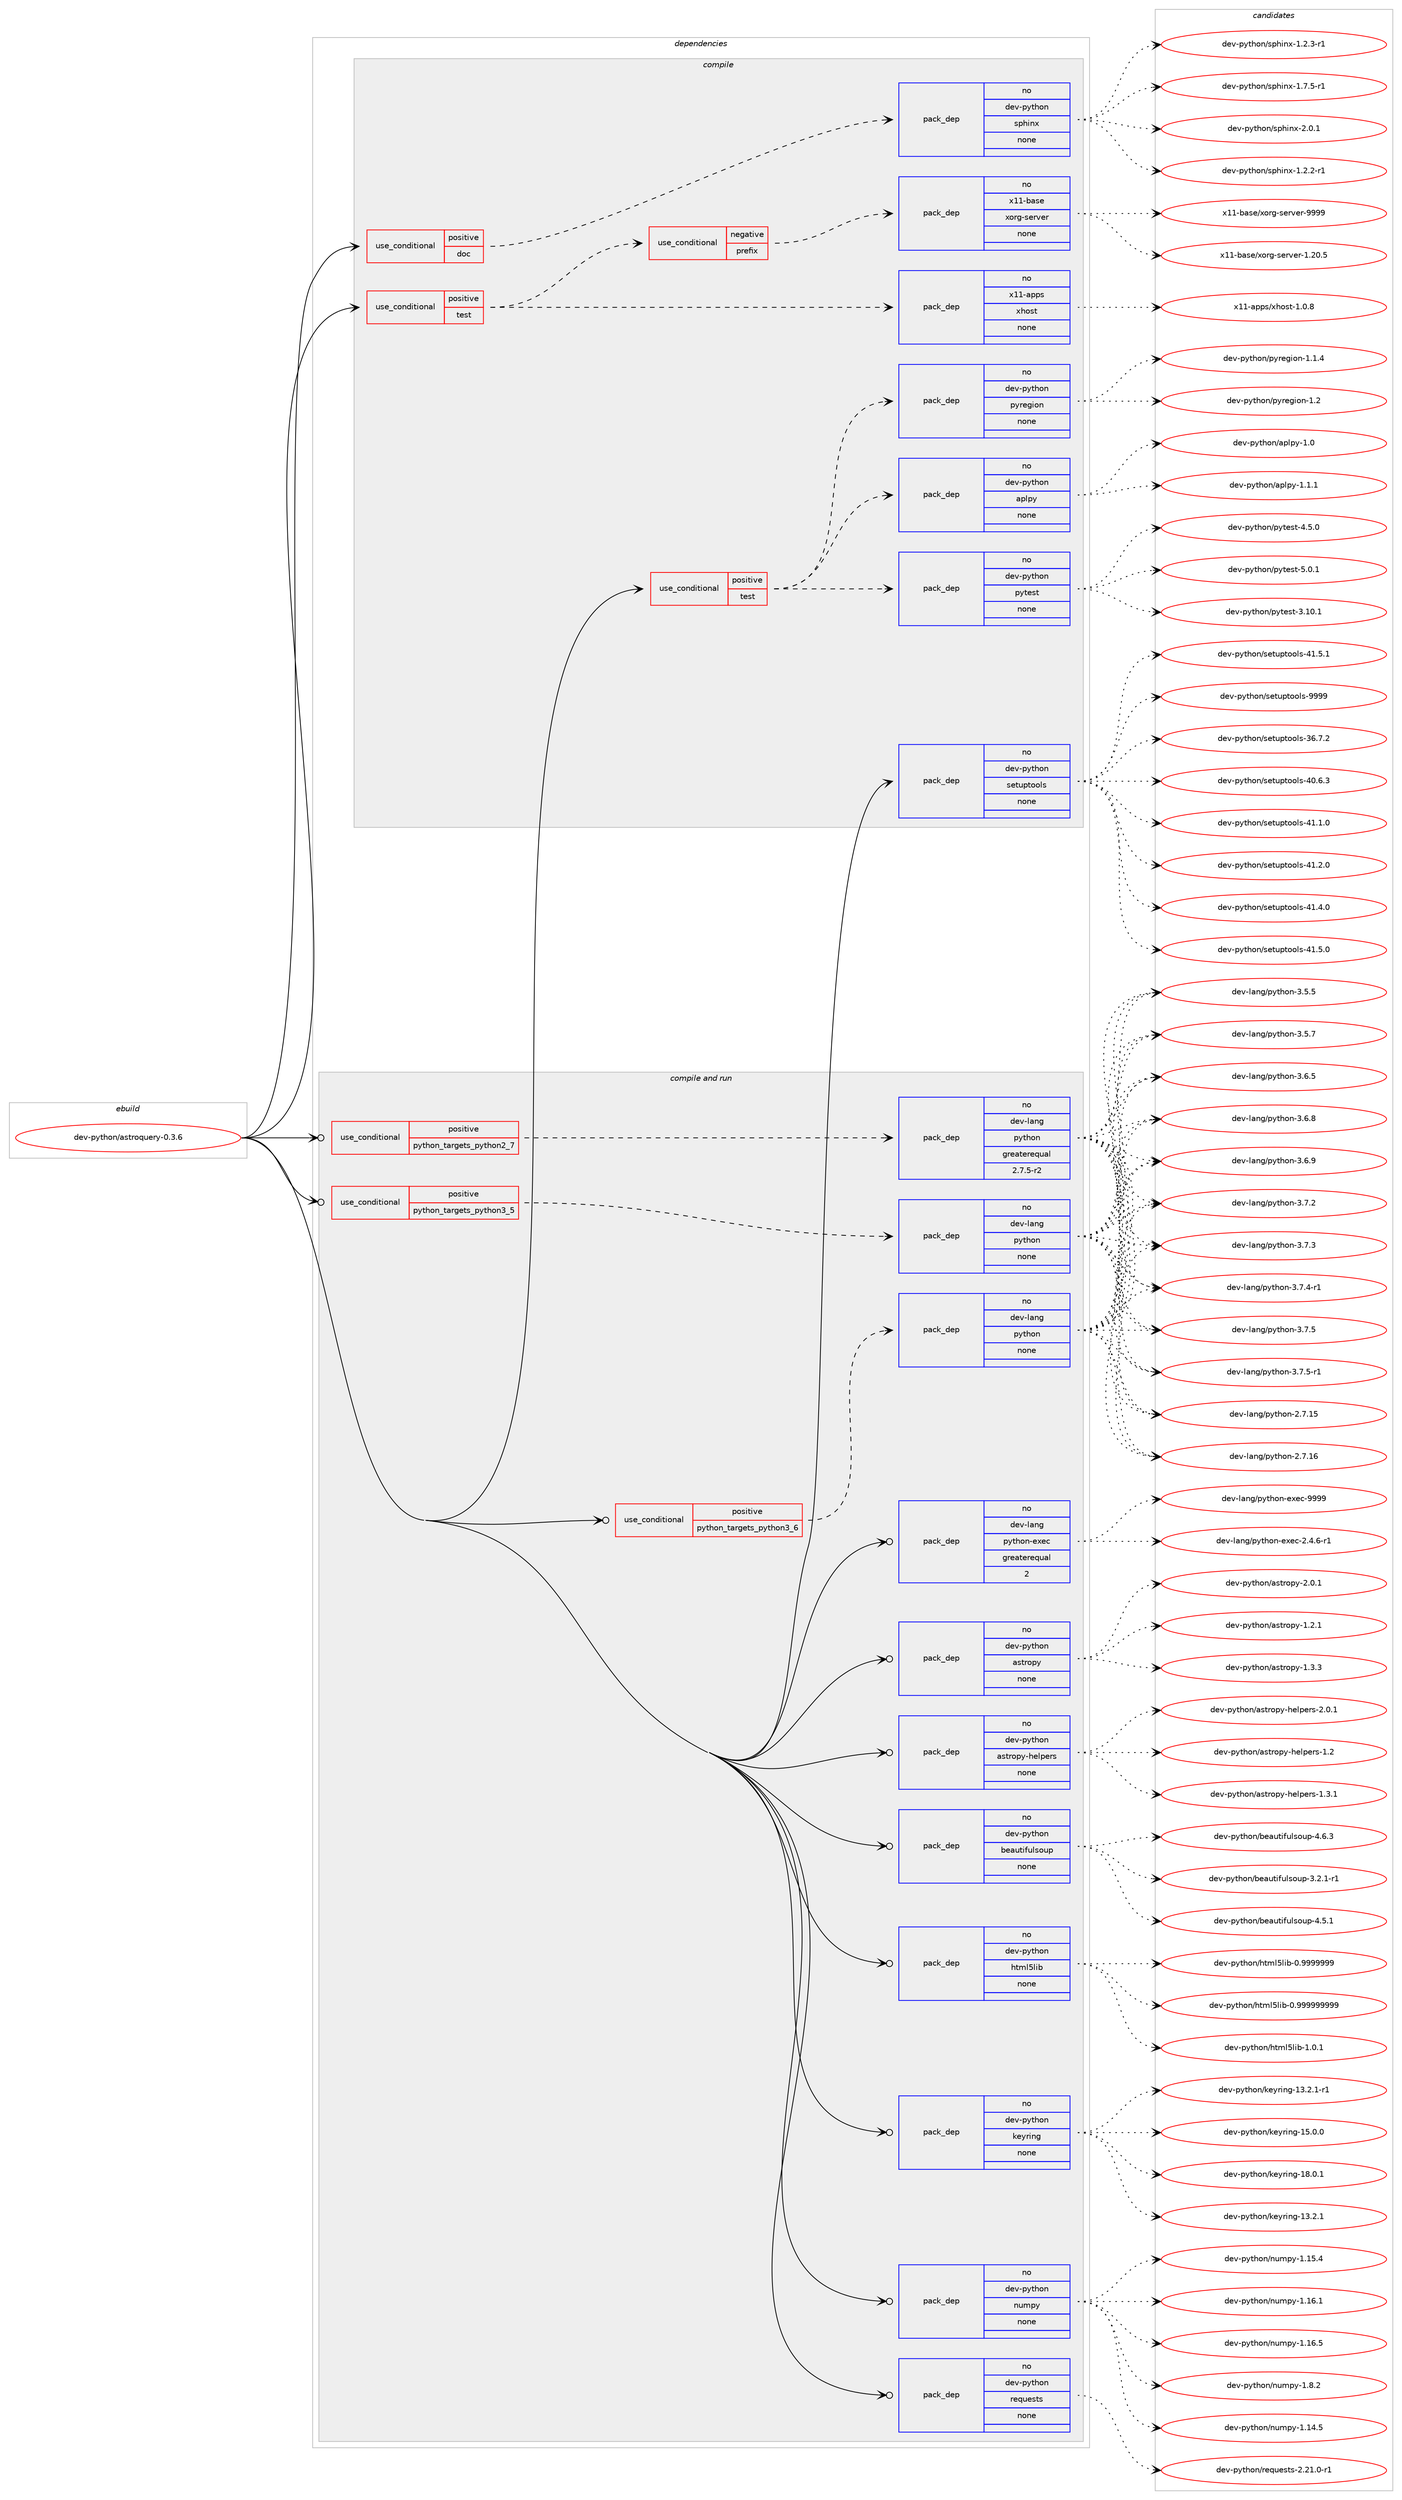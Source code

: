 digraph prolog {

# *************
# Graph options
# *************

newrank=true;
concentrate=true;
compound=true;
graph [rankdir=LR,fontname=Helvetica,fontsize=10,ranksep=1.5];#, ranksep=2.5, nodesep=0.2];
edge  [arrowhead=vee];
node  [fontname=Helvetica,fontsize=10];

# **********
# The ebuild
# **********

subgraph cluster_leftcol {
color=gray;
rank=same;
label=<<i>ebuild</i>>;
id [label="dev-python/astroquery-0.3.6", color=red, width=4, href="../dev-python/astroquery-0.3.6.svg"];
}

# ****************
# The dependencies
# ****************

subgraph cluster_midcol {
color=gray;
label=<<i>dependencies</i>>;
subgraph cluster_compile {
fillcolor="#eeeeee";
style=filled;
label=<<i>compile</i>>;
subgraph cond136383 {
dependency595045 [label=<<TABLE BORDER="0" CELLBORDER="1" CELLSPACING="0" CELLPADDING="4"><TR><TD ROWSPAN="3" CELLPADDING="10">use_conditional</TD></TR><TR><TD>positive</TD></TR><TR><TD>doc</TD></TR></TABLE>>, shape=none, color=red];
subgraph pack446890 {
dependency595046 [label=<<TABLE BORDER="0" CELLBORDER="1" CELLSPACING="0" CELLPADDING="4" WIDTH="220"><TR><TD ROWSPAN="6" CELLPADDING="30">pack_dep</TD></TR><TR><TD WIDTH="110">no</TD></TR><TR><TD>dev-python</TD></TR><TR><TD>sphinx</TD></TR><TR><TD>none</TD></TR><TR><TD></TD></TR></TABLE>>, shape=none, color=blue];
}
dependency595045:e -> dependency595046:w [weight=20,style="dashed",arrowhead="vee"];
}
id:e -> dependency595045:w [weight=20,style="solid",arrowhead="vee"];
subgraph cond136384 {
dependency595047 [label=<<TABLE BORDER="0" CELLBORDER="1" CELLSPACING="0" CELLPADDING="4"><TR><TD ROWSPAN="3" CELLPADDING="10">use_conditional</TD></TR><TR><TD>positive</TD></TR><TR><TD>test</TD></TR></TABLE>>, shape=none, color=red];
subgraph cond136385 {
dependency595048 [label=<<TABLE BORDER="0" CELLBORDER="1" CELLSPACING="0" CELLPADDING="4"><TR><TD ROWSPAN="3" CELLPADDING="10">use_conditional</TD></TR><TR><TD>negative</TD></TR><TR><TD>prefix</TD></TR></TABLE>>, shape=none, color=red];
subgraph pack446891 {
dependency595049 [label=<<TABLE BORDER="0" CELLBORDER="1" CELLSPACING="0" CELLPADDING="4" WIDTH="220"><TR><TD ROWSPAN="6" CELLPADDING="30">pack_dep</TD></TR><TR><TD WIDTH="110">no</TD></TR><TR><TD>x11-base</TD></TR><TR><TD>xorg-server</TD></TR><TR><TD>none</TD></TR><TR><TD></TD></TR></TABLE>>, shape=none, color=blue];
}
dependency595048:e -> dependency595049:w [weight=20,style="dashed",arrowhead="vee"];
}
dependency595047:e -> dependency595048:w [weight=20,style="dashed",arrowhead="vee"];
subgraph pack446892 {
dependency595050 [label=<<TABLE BORDER="0" CELLBORDER="1" CELLSPACING="0" CELLPADDING="4" WIDTH="220"><TR><TD ROWSPAN="6" CELLPADDING="30">pack_dep</TD></TR><TR><TD WIDTH="110">no</TD></TR><TR><TD>x11-apps</TD></TR><TR><TD>xhost</TD></TR><TR><TD>none</TD></TR><TR><TD></TD></TR></TABLE>>, shape=none, color=blue];
}
dependency595047:e -> dependency595050:w [weight=20,style="dashed",arrowhead="vee"];
}
id:e -> dependency595047:w [weight=20,style="solid",arrowhead="vee"];
subgraph cond136386 {
dependency595051 [label=<<TABLE BORDER="0" CELLBORDER="1" CELLSPACING="0" CELLPADDING="4"><TR><TD ROWSPAN="3" CELLPADDING="10">use_conditional</TD></TR><TR><TD>positive</TD></TR><TR><TD>test</TD></TR></TABLE>>, shape=none, color=red];
subgraph pack446893 {
dependency595052 [label=<<TABLE BORDER="0" CELLBORDER="1" CELLSPACING="0" CELLPADDING="4" WIDTH="220"><TR><TD ROWSPAN="6" CELLPADDING="30">pack_dep</TD></TR><TR><TD WIDTH="110">no</TD></TR><TR><TD>dev-python</TD></TR><TR><TD>aplpy</TD></TR><TR><TD>none</TD></TR><TR><TD></TD></TR></TABLE>>, shape=none, color=blue];
}
dependency595051:e -> dependency595052:w [weight=20,style="dashed",arrowhead="vee"];
subgraph pack446894 {
dependency595053 [label=<<TABLE BORDER="0" CELLBORDER="1" CELLSPACING="0" CELLPADDING="4" WIDTH="220"><TR><TD ROWSPAN="6" CELLPADDING="30">pack_dep</TD></TR><TR><TD WIDTH="110">no</TD></TR><TR><TD>dev-python</TD></TR><TR><TD>pyregion</TD></TR><TR><TD>none</TD></TR><TR><TD></TD></TR></TABLE>>, shape=none, color=blue];
}
dependency595051:e -> dependency595053:w [weight=20,style="dashed",arrowhead="vee"];
subgraph pack446895 {
dependency595054 [label=<<TABLE BORDER="0" CELLBORDER="1" CELLSPACING="0" CELLPADDING="4" WIDTH="220"><TR><TD ROWSPAN="6" CELLPADDING="30">pack_dep</TD></TR><TR><TD WIDTH="110">no</TD></TR><TR><TD>dev-python</TD></TR><TR><TD>pytest</TD></TR><TR><TD>none</TD></TR><TR><TD></TD></TR></TABLE>>, shape=none, color=blue];
}
dependency595051:e -> dependency595054:w [weight=20,style="dashed",arrowhead="vee"];
}
id:e -> dependency595051:w [weight=20,style="solid",arrowhead="vee"];
subgraph pack446896 {
dependency595055 [label=<<TABLE BORDER="0" CELLBORDER="1" CELLSPACING="0" CELLPADDING="4" WIDTH="220"><TR><TD ROWSPAN="6" CELLPADDING="30">pack_dep</TD></TR><TR><TD WIDTH="110">no</TD></TR><TR><TD>dev-python</TD></TR><TR><TD>setuptools</TD></TR><TR><TD>none</TD></TR><TR><TD></TD></TR></TABLE>>, shape=none, color=blue];
}
id:e -> dependency595055:w [weight=20,style="solid",arrowhead="vee"];
}
subgraph cluster_compileandrun {
fillcolor="#eeeeee";
style=filled;
label=<<i>compile and run</i>>;
subgraph cond136387 {
dependency595056 [label=<<TABLE BORDER="0" CELLBORDER="1" CELLSPACING="0" CELLPADDING="4"><TR><TD ROWSPAN="3" CELLPADDING="10">use_conditional</TD></TR><TR><TD>positive</TD></TR><TR><TD>python_targets_python2_7</TD></TR></TABLE>>, shape=none, color=red];
subgraph pack446897 {
dependency595057 [label=<<TABLE BORDER="0" CELLBORDER="1" CELLSPACING="0" CELLPADDING="4" WIDTH="220"><TR><TD ROWSPAN="6" CELLPADDING="30">pack_dep</TD></TR><TR><TD WIDTH="110">no</TD></TR><TR><TD>dev-lang</TD></TR><TR><TD>python</TD></TR><TR><TD>greaterequal</TD></TR><TR><TD>2.7.5-r2</TD></TR></TABLE>>, shape=none, color=blue];
}
dependency595056:e -> dependency595057:w [weight=20,style="dashed",arrowhead="vee"];
}
id:e -> dependency595056:w [weight=20,style="solid",arrowhead="odotvee"];
subgraph cond136388 {
dependency595058 [label=<<TABLE BORDER="0" CELLBORDER="1" CELLSPACING="0" CELLPADDING="4"><TR><TD ROWSPAN="3" CELLPADDING="10">use_conditional</TD></TR><TR><TD>positive</TD></TR><TR><TD>python_targets_python3_5</TD></TR></TABLE>>, shape=none, color=red];
subgraph pack446898 {
dependency595059 [label=<<TABLE BORDER="0" CELLBORDER="1" CELLSPACING="0" CELLPADDING="4" WIDTH="220"><TR><TD ROWSPAN="6" CELLPADDING="30">pack_dep</TD></TR><TR><TD WIDTH="110">no</TD></TR><TR><TD>dev-lang</TD></TR><TR><TD>python</TD></TR><TR><TD>none</TD></TR><TR><TD></TD></TR></TABLE>>, shape=none, color=blue];
}
dependency595058:e -> dependency595059:w [weight=20,style="dashed",arrowhead="vee"];
}
id:e -> dependency595058:w [weight=20,style="solid",arrowhead="odotvee"];
subgraph cond136389 {
dependency595060 [label=<<TABLE BORDER="0" CELLBORDER="1" CELLSPACING="0" CELLPADDING="4"><TR><TD ROWSPAN="3" CELLPADDING="10">use_conditional</TD></TR><TR><TD>positive</TD></TR><TR><TD>python_targets_python3_6</TD></TR></TABLE>>, shape=none, color=red];
subgraph pack446899 {
dependency595061 [label=<<TABLE BORDER="0" CELLBORDER="1" CELLSPACING="0" CELLPADDING="4" WIDTH="220"><TR><TD ROWSPAN="6" CELLPADDING="30">pack_dep</TD></TR><TR><TD WIDTH="110">no</TD></TR><TR><TD>dev-lang</TD></TR><TR><TD>python</TD></TR><TR><TD>none</TD></TR><TR><TD></TD></TR></TABLE>>, shape=none, color=blue];
}
dependency595060:e -> dependency595061:w [weight=20,style="dashed",arrowhead="vee"];
}
id:e -> dependency595060:w [weight=20,style="solid",arrowhead="odotvee"];
subgraph pack446900 {
dependency595062 [label=<<TABLE BORDER="0" CELLBORDER="1" CELLSPACING="0" CELLPADDING="4" WIDTH="220"><TR><TD ROWSPAN="6" CELLPADDING="30">pack_dep</TD></TR><TR><TD WIDTH="110">no</TD></TR><TR><TD>dev-lang</TD></TR><TR><TD>python-exec</TD></TR><TR><TD>greaterequal</TD></TR><TR><TD>2</TD></TR></TABLE>>, shape=none, color=blue];
}
id:e -> dependency595062:w [weight=20,style="solid",arrowhead="odotvee"];
subgraph pack446901 {
dependency595063 [label=<<TABLE BORDER="0" CELLBORDER="1" CELLSPACING="0" CELLPADDING="4" WIDTH="220"><TR><TD ROWSPAN="6" CELLPADDING="30">pack_dep</TD></TR><TR><TD WIDTH="110">no</TD></TR><TR><TD>dev-python</TD></TR><TR><TD>astropy</TD></TR><TR><TD>none</TD></TR><TR><TD></TD></TR></TABLE>>, shape=none, color=blue];
}
id:e -> dependency595063:w [weight=20,style="solid",arrowhead="odotvee"];
subgraph pack446902 {
dependency595064 [label=<<TABLE BORDER="0" CELLBORDER="1" CELLSPACING="0" CELLPADDING="4" WIDTH="220"><TR><TD ROWSPAN="6" CELLPADDING="30">pack_dep</TD></TR><TR><TD WIDTH="110">no</TD></TR><TR><TD>dev-python</TD></TR><TR><TD>astropy-helpers</TD></TR><TR><TD>none</TD></TR><TR><TD></TD></TR></TABLE>>, shape=none, color=blue];
}
id:e -> dependency595064:w [weight=20,style="solid",arrowhead="odotvee"];
subgraph pack446903 {
dependency595065 [label=<<TABLE BORDER="0" CELLBORDER="1" CELLSPACING="0" CELLPADDING="4" WIDTH="220"><TR><TD ROWSPAN="6" CELLPADDING="30">pack_dep</TD></TR><TR><TD WIDTH="110">no</TD></TR><TR><TD>dev-python</TD></TR><TR><TD>beautifulsoup</TD></TR><TR><TD>none</TD></TR><TR><TD></TD></TR></TABLE>>, shape=none, color=blue];
}
id:e -> dependency595065:w [weight=20,style="solid",arrowhead="odotvee"];
subgraph pack446904 {
dependency595066 [label=<<TABLE BORDER="0" CELLBORDER="1" CELLSPACING="0" CELLPADDING="4" WIDTH="220"><TR><TD ROWSPAN="6" CELLPADDING="30">pack_dep</TD></TR><TR><TD WIDTH="110">no</TD></TR><TR><TD>dev-python</TD></TR><TR><TD>html5lib</TD></TR><TR><TD>none</TD></TR><TR><TD></TD></TR></TABLE>>, shape=none, color=blue];
}
id:e -> dependency595066:w [weight=20,style="solid",arrowhead="odotvee"];
subgraph pack446905 {
dependency595067 [label=<<TABLE BORDER="0" CELLBORDER="1" CELLSPACING="0" CELLPADDING="4" WIDTH="220"><TR><TD ROWSPAN="6" CELLPADDING="30">pack_dep</TD></TR><TR><TD WIDTH="110">no</TD></TR><TR><TD>dev-python</TD></TR><TR><TD>keyring</TD></TR><TR><TD>none</TD></TR><TR><TD></TD></TR></TABLE>>, shape=none, color=blue];
}
id:e -> dependency595067:w [weight=20,style="solid",arrowhead="odotvee"];
subgraph pack446906 {
dependency595068 [label=<<TABLE BORDER="0" CELLBORDER="1" CELLSPACING="0" CELLPADDING="4" WIDTH="220"><TR><TD ROWSPAN="6" CELLPADDING="30">pack_dep</TD></TR><TR><TD WIDTH="110">no</TD></TR><TR><TD>dev-python</TD></TR><TR><TD>numpy</TD></TR><TR><TD>none</TD></TR><TR><TD></TD></TR></TABLE>>, shape=none, color=blue];
}
id:e -> dependency595068:w [weight=20,style="solid",arrowhead="odotvee"];
subgraph pack446907 {
dependency595069 [label=<<TABLE BORDER="0" CELLBORDER="1" CELLSPACING="0" CELLPADDING="4" WIDTH="220"><TR><TD ROWSPAN="6" CELLPADDING="30">pack_dep</TD></TR><TR><TD WIDTH="110">no</TD></TR><TR><TD>dev-python</TD></TR><TR><TD>requests</TD></TR><TR><TD>none</TD></TR><TR><TD></TD></TR></TABLE>>, shape=none, color=blue];
}
id:e -> dependency595069:w [weight=20,style="solid",arrowhead="odotvee"];
}
subgraph cluster_run {
fillcolor="#eeeeee";
style=filled;
label=<<i>run</i>>;
}
}

# **************
# The candidates
# **************

subgraph cluster_choices {
rank=same;
color=gray;
label=<<i>candidates</i>>;

subgraph choice446890 {
color=black;
nodesep=1;
choice10010111845112121116104111110471151121041051101204549465046504511449 [label="dev-python/sphinx-1.2.2-r1", color=red, width=4,href="../dev-python/sphinx-1.2.2-r1.svg"];
choice10010111845112121116104111110471151121041051101204549465046514511449 [label="dev-python/sphinx-1.2.3-r1", color=red, width=4,href="../dev-python/sphinx-1.2.3-r1.svg"];
choice10010111845112121116104111110471151121041051101204549465546534511449 [label="dev-python/sphinx-1.7.5-r1", color=red, width=4,href="../dev-python/sphinx-1.7.5-r1.svg"];
choice1001011184511212111610411111047115112104105110120455046484649 [label="dev-python/sphinx-2.0.1", color=red, width=4,href="../dev-python/sphinx-2.0.1.svg"];
dependency595046:e -> choice10010111845112121116104111110471151121041051101204549465046504511449:w [style=dotted,weight="100"];
dependency595046:e -> choice10010111845112121116104111110471151121041051101204549465046514511449:w [style=dotted,weight="100"];
dependency595046:e -> choice10010111845112121116104111110471151121041051101204549465546534511449:w [style=dotted,weight="100"];
dependency595046:e -> choice1001011184511212111610411111047115112104105110120455046484649:w [style=dotted,weight="100"];
}
subgraph choice446891 {
color=black;
nodesep=1;
choice1204949459897115101471201111141034511510111411810111445494650484653 [label="x11-base/xorg-server-1.20.5", color=red, width=4,href="../x11-base/xorg-server-1.20.5.svg"];
choice120494945989711510147120111114103451151011141181011144557575757 [label="x11-base/xorg-server-9999", color=red, width=4,href="../x11-base/xorg-server-9999.svg"];
dependency595049:e -> choice1204949459897115101471201111141034511510111411810111445494650484653:w [style=dotted,weight="100"];
dependency595049:e -> choice120494945989711510147120111114103451151011141181011144557575757:w [style=dotted,weight="100"];
}
subgraph choice446892 {
color=black;
nodesep=1;
choice1204949459711211211547120104111115116454946484656 [label="x11-apps/xhost-1.0.8", color=red, width=4,href="../x11-apps/xhost-1.0.8.svg"];
dependency595050:e -> choice1204949459711211211547120104111115116454946484656:w [style=dotted,weight="100"];
}
subgraph choice446893 {
color=black;
nodesep=1;
choice10010111845112121116104111110479711210811212145494648 [label="dev-python/aplpy-1.0", color=red, width=4,href="../dev-python/aplpy-1.0.svg"];
choice100101118451121211161041111104797112108112121454946494649 [label="dev-python/aplpy-1.1.1", color=red, width=4,href="../dev-python/aplpy-1.1.1.svg"];
dependency595052:e -> choice10010111845112121116104111110479711210811212145494648:w [style=dotted,weight="100"];
dependency595052:e -> choice100101118451121211161041111104797112108112121454946494649:w [style=dotted,weight="100"];
}
subgraph choice446894 {
color=black;
nodesep=1;
choice1001011184511212111610411111047112121114101103105111110454946494652 [label="dev-python/pyregion-1.1.4", color=red, width=4,href="../dev-python/pyregion-1.1.4.svg"];
choice100101118451121211161041111104711212111410110310511111045494650 [label="dev-python/pyregion-1.2", color=red, width=4,href="../dev-python/pyregion-1.2.svg"];
dependency595053:e -> choice1001011184511212111610411111047112121114101103105111110454946494652:w [style=dotted,weight="100"];
dependency595053:e -> choice100101118451121211161041111104711212111410110310511111045494650:w [style=dotted,weight="100"];
}
subgraph choice446895 {
color=black;
nodesep=1;
choice100101118451121211161041111104711212111610111511645514649484649 [label="dev-python/pytest-3.10.1", color=red, width=4,href="../dev-python/pytest-3.10.1.svg"];
choice1001011184511212111610411111047112121116101115116455246534648 [label="dev-python/pytest-4.5.0", color=red, width=4,href="../dev-python/pytest-4.5.0.svg"];
choice1001011184511212111610411111047112121116101115116455346484649 [label="dev-python/pytest-5.0.1", color=red, width=4,href="../dev-python/pytest-5.0.1.svg"];
dependency595054:e -> choice100101118451121211161041111104711212111610111511645514649484649:w [style=dotted,weight="100"];
dependency595054:e -> choice1001011184511212111610411111047112121116101115116455246534648:w [style=dotted,weight="100"];
dependency595054:e -> choice1001011184511212111610411111047112121116101115116455346484649:w [style=dotted,weight="100"];
}
subgraph choice446896 {
color=black;
nodesep=1;
choice100101118451121211161041111104711510111611711211611111110811545515446554650 [label="dev-python/setuptools-36.7.2", color=red, width=4,href="../dev-python/setuptools-36.7.2.svg"];
choice100101118451121211161041111104711510111611711211611111110811545524846544651 [label="dev-python/setuptools-40.6.3", color=red, width=4,href="../dev-python/setuptools-40.6.3.svg"];
choice100101118451121211161041111104711510111611711211611111110811545524946494648 [label="dev-python/setuptools-41.1.0", color=red, width=4,href="../dev-python/setuptools-41.1.0.svg"];
choice100101118451121211161041111104711510111611711211611111110811545524946504648 [label="dev-python/setuptools-41.2.0", color=red, width=4,href="../dev-python/setuptools-41.2.0.svg"];
choice100101118451121211161041111104711510111611711211611111110811545524946524648 [label="dev-python/setuptools-41.4.0", color=red, width=4,href="../dev-python/setuptools-41.4.0.svg"];
choice100101118451121211161041111104711510111611711211611111110811545524946534648 [label="dev-python/setuptools-41.5.0", color=red, width=4,href="../dev-python/setuptools-41.5.0.svg"];
choice100101118451121211161041111104711510111611711211611111110811545524946534649 [label="dev-python/setuptools-41.5.1", color=red, width=4,href="../dev-python/setuptools-41.5.1.svg"];
choice10010111845112121116104111110471151011161171121161111111081154557575757 [label="dev-python/setuptools-9999", color=red, width=4,href="../dev-python/setuptools-9999.svg"];
dependency595055:e -> choice100101118451121211161041111104711510111611711211611111110811545515446554650:w [style=dotted,weight="100"];
dependency595055:e -> choice100101118451121211161041111104711510111611711211611111110811545524846544651:w [style=dotted,weight="100"];
dependency595055:e -> choice100101118451121211161041111104711510111611711211611111110811545524946494648:w [style=dotted,weight="100"];
dependency595055:e -> choice100101118451121211161041111104711510111611711211611111110811545524946504648:w [style=dotted,weight="100"];
dependency595055:e -> choice100101118451121211161041111104711510111611711211611111110811545524946524648:w [style=dotted,weight="100"];
dependency595055:e -> choice100101118451121211161041111104711510111611711211611111110811545524946534648:w [style=dotted,weight="100"];
dependency595055:e -> choice100101118451121211161041111104711510111611711211611111110811545524946534649:w [style=dotted,weight="100"];
dependency595055:e -> choice10010111845112121116104111110471151011161171121161111111081154557575757:w [style=dotted,weight="100"];
}
subgraph choice446897 {
color=black;
nodesep=1;
choice10010111845108971101034711212111610411111045504655464953 [label="dev-lang/python-2.7.15", color=red, width=4,href="../dev-lang/python-2.7.15.svg"];
choice10010111845108971101034711212111610411111045504655464954 [label="dev-lang/python-2.7.16", color=red, width=4,href="../dev-lang/python-2.7.16.svg"];
choice100101118451089711010347112121116104111110455146534653 [label="dev-lang/python-3.5.5", color=red, width=4,href="../dev-lang/python-3.5.5.svg"];
choice100101118451089711010347112121116104111110455146534655 [label="dev-lang/python-3.5.7", color=red, width=4,href="../dev-lang/python-3.5.7.svg"];
choice100101118451089711010347112121116104111110455146544653 [label="dev-lang/python-3.6.5", color=red, width=4,href="../dev-lang/python-3.6.5.svg"];
choice100101118451089711010347112121116104111110455146544656 [label="dev-lang/python-3.6.8", color=red, width=4,href="../dev-lang/python-3.6.8.svg"];
choice100101118451089711010347112121116104111110455146544657 [label="dev-lang/python-3.6.9", color=red, width=4,href="../dev-lang/python-3.6.9.svg"];
choice100101118451089711010347112121116104111110455146554650 [label="dev-lang/python-3.7.2", color=red, width=4,href="../dev-lang/python-3.7.2.svg"];
choice100101118451089711010347112121116104111110455146554651 [label="dev-lang/python-3.7.3", color=red, width=4,href="../dev-lang/python-3.7.3.svg"];
choice1001011184510897110103471121211161041111104551465546524511449 [label="dev-lang/python-3.7.4-r1", color=red, width=4,href="../dev-lang/python-3.7.4-r1.svg"];
choice100101118451089711010347112121116104111110455146554653 [label="dev-lang/python-3.7.5", color=red, width=4,href="../dev-lang/python-3.7.5.svg"];
choice1001011184510897110103471121211161041111104551465546534511449 [label="dev-lang/python-3.7.5-r1", color=red, width=4,href="../dev-lang/python-3.7.5-r1.svg"];
dependency595057:e -> choice10010111845108971101034711212111610411111045504655464953:w [style=dotted,weight="100"];
dependency595057:e -> choice10010111845108971101034711212111610411111045504655464954:w [style=dotted,weight="100"];
dependency595057:e -> choice100101118451089711010347112121116104111110455146534653:w [style=dotted,weight="100"];
dependency595057:e -> choice100101118451089711010347112121116104111110455146534655:w [style=dotted,weight="100"];
dependency595057:e -> choice100101118451089711010347112121116104111110455146544653:w [style=dotted,weight="100"];
dependency595057:e -> choice100101118451089711010347112121116104111110455146544656:w [style=dotted,weight="100"];
dependency595057:e -> choice100101118451089711010347112121116104111110455146544657:w [style=dotted,weight="100"];
dependency595057:e -> choice100101118451089711010347112121116104111110455146554650:w [style=dotted,weight="100"];
dependency595057:e -> choice100101118451089711010347112121116104111110455146554651:w [style=dotted,weight="100"];
dependency595057:e -> choice1001011184510897110103471121211161041111104551465546524511449:w [style=dotted,weight="100"];
dependency595057:e -> choice100101118451089711010347112121116104111110455146554653:w [style=dotted,weight="100"];
dependency595057:e -> choice1001011184510897110103471121211161041111104551465546534511449:w [style=dotted,weight="100"];
}
subgraph choice446898 {
color=black;
nodesep=1;
choice10010111845108971101034711212111610411111045504655464953 [label="dev-lang/python-2.7.15", color=red, width=4,href="../dev-lang/python-2.7.15.svg"];
choice10010111845108971101034711212111610411111045504655464954 [label="dev-lang/python-2.7.16", color=red, width=4,href="../dev-lang/python-2.7.16.svg"];
choice100101118451089711010347112121116104111110455146534653 [label="dev-lang/python-3.5.5", color=red, width=4,href="../dev-lang/python-3.5.5.svg"];
choice100101118451089711010347112121116104111110455146534655 [label="dev-lang/python-3.5.7", color=red, width=4,href="../dev-lang/python-3.5.7.svg"];
choice100101118451089711010347112121116104111110455146544653 [label="dev-lang/python-3.6.5", color=red, width=4,href="../dev-lang/python-3.6.5.svg"];
choice100101118451089711010347112121116104111110455146544656 [label="dev-lang/python-3.6.8", color=red, width=4,href="../dev-lang/python-3.6.8.svg"];
choice100101118451089711010347112121116104111110455146544657 [label="dev-lang/python-3.6.9", color=red, width=4,href="../dev-lang/python-3.6.9.svg"];
choice100101118451089711010347112121116104111110455146554650 [label="dev-lang/python-3.7.2", color=red, width=4,href="../dev-lang/python-3.7.2.svg"];
choice100101118451089711010347112121116104111110455146554651 [label="dev-lang/python-3.7.3", color=red, width=4,href="../dev-lang/python-3.7.3.svg"];
choice1001011184510897110103471121211161041111104551465546524511449 [label="dev-lang/python-3.7.4-r1", color=red, width=4,href="../dev-lang/python-3.7.4-r1.svg"];
choice100101118451089711010347112121116104111110455146554653 [label="dev-lang/python-3.7.5", color=red, width=4,href="../dev-lang/python-3.7.5.svg"];
choice1001011184510897110103471121211161041111104551465546534511449 [label="dev-lang/python-3.7.5-r1", color=red, width=4,href="../dev-lang/python-3.7.5-r1.svg"];
dependency595059:e -> choice10010111845108971101034711212111610411111045504655464953:w [style=dotted,weight="100"];
dependency595059:e -> choice10010111845108971101034711212111610411111045504655464954:w [style=dotted,weight="100"];
dependency595059:e -> choice100101118451089711010347112121116104111110455146534653:w [style=dotted,weight="100"];
dependency595059:e -> choice100101118451089711010347112121116104111110455146534655:w [style=dotted,weight="100"];
dependency595059:e -> choice100101118451089711010347112121116104111110455146544653:w [style=dotted,weight="100"];
dependency595059:e -> choice100101118451089711010347112121116104111110455146544656:w [style=dotted,weight="100"];
dependency595059:e -> choice100101118451089711010347112121116104111110455146544657:w [style=dotted,weight="100"];
dependency595059:e -> choice100101118451089711010347112121116104111110455146554650:w [style=dotted,weight="100"];
dependency595059:e -> choice100101118451089711010347112121116104111110455146554651:w [style=dotted,weight="100"];
dependency595059:e -> choice1001011184510897110103471121211161041111104551465546524511449:w [style=dotted,weight="100"];
dependency595059:e -> choice100101118451089711010347112121116104111110455146554653:w [style=dotted,weight="100"];
dependency595059:e -> choice1001011184510897110103471121211161041111104551465546534511449:w [style=dotted,weight="100"];
}
subgraph choice446899 {
color=black;
nodesep=1;
choice10010111845108971101034711212111610411111045504655464953 [label="dev-lang/python-2.7.15", color=red, width=4,href="../dev-lang/python-2.7.15.svg"];
choice10010111845108971101034711212111610411111045504655464954 [label="dev-lang/python-2.7.16", color=red, width=4,href="../dev-lang/python-2.7.16.svg"];
choice100101118451089711010347112121116104111110455146534653 [label="dev-lang/python-3.5.5", color=red, width=4,href="../dev-lang/python-3.5.5.svg"];
choice100101118451089711010347112121116104111110455146534655 [label="dev-lang/python-3.5.7", color=red, width=4,href="../dev-lang/python-3.5.7.svg"];
choice100101118451089711010347112121116104111110455146544653 [label="dev-lang/python-3.6.5", color=red, width=4,href="../dev-lang/python-3.6.5.svg"];
choice100101118451089711010347112121116104111110455146544656 [label="dev-lang/python-3.6.8", color=red, width=4,href="../dev-lang/python-3.6.8.svg"];
choice100101118451089711010347112121116104111110455146544657 [label="dev-lang/python-3.6.9", color=red, width=4,href="../dev-lang/python-3.6.9.svg"];
choice100101118451089711010347112121116104111110455146554650 [label="dev-lang/python-3.7.2", color=red, width=4,href="../dev-lang/python-3.7.2.svg"];
choice100101118451089711010347112121116104111110455146554651 [label="dev-lang/python-3.7.3", color=red, width=4,href="../dev-lang/python-3.7.3.svg"];
choice1001011184510897110103471121211161041111104551465546524511449 [label="dev-lang/python-3.7.4-r1", color=red, width=4,href="../dev-lang/python-3.7.4-r1.svg"];
choice100101118451089711010347112121116104111110455146554653 [label="dev-lang/python-3.7.5", color=red, width=4,href="../dev-lang/python-3.7.5.svg"];
choice1001011184510897110103471121211161041111104551465546534511449 [label="dev-lang/python-3.7.5-r1", color=red, width=4,href="../dev-lang/python-3.7.5-r1.svg"];
dependency595061:e -> choice10010111845108971101034711212111610411111045504655464953:w [style=dotted,weight="100"];
dependency595061:e -> choice10010111845108971101034711212111610411111045504655464954:w [style=dotted,weight="100"];
dependency595061:e -> choice100101118451089711010347112121116104111110455146534653:w [style=dotted,weight="100"];
dependency595061:e -> choice100101118451089711010347112121116104111110455146534655:w [style=dotted,weight="100"];
dependency595061:e -> choice100101118451089711010347112121116104111110455146544653:w [style=dotted,weight="100"];
dependency595061:e -> choice100101118451089711010347112121116104111110455146544656:w [style=dotted,weight="100"];
dependency595061:e -> choice100101118451089711010347112121116104111110455146544657:w [style=dotted,weight="100"];
dependency595061:e -> choice100101118451089711010347112121116104111110455146554650:w [style=dotted,weight="100"];
dependency595061:e -> choice100101118451089711010347112121116104111110455146554651:w [style=dotted,weight="100"];
dependency595061:e -> choice1001011184510897110103471121211161041111104551465546524511449:w [style=dotted,weight="100"];
dependency595061:e -> choice100101118451089711010347112121116104111110455146554653:w [style=dotted,weight="100"];
dependency595061:e -> choice1001011184510897110103471121211161041111104551465546534511449:w [style=dotted,weight="100"];
}
subgraph choice446900 {
color=black;
nodesep=1;
choice10010111845108971101034711212111610411111045101120101994550465246544511449 [label="dev-lang/python-exec-2.4.6-r1", color=red, width=4,href="../dev-lang/python-exec-2.4.6-r1.svg"];
choice10010111845108971101034711212111610411111045101120101994557575757 [label="dev-lang/python-exec-9999", color=red, width=4,href="../dev-lang/python-exec-9999.svg"];
dependency595062:e -> choice10010111845108971101034711212111610411111045101120101994550465246544511449:w [style=dotted,weight="100"];
dependency595062:e -> choice10010111845108971101034711212111610411111045101120101994557575757:w [style=dotted,weight="100"];
}
subgraph choice446901 {
color=black;
nodesep=1;
choice100101118451121211161041111104797115116114111112121454946504649 [label="dev-python/astropy-1.2.1", color=red, width=4,href="../dev-python/astropy-1.2.1.svg"];
choice100101118451121211161041111104797115116114111112121454946514651 [label="dev-python/astropy-1.3.3", color=red, width=4,href="../dev-python/astropy-1.3.3.svg"];
choice100101118451121211161041111104797115116114111112121455046484649 [label="dev-python/astropy-2.0.1", color=red, width=4,href="../dev-python/astropy-2.0.1.svg"];
dependency595063:e -> choice100101118451121211161041111104797115116114111112121454946504649:w [style=dotted,weight="100"];
dependency595063:e -> choice100101118451121211161041111104797115116114111112121454946514651:w [style=dotted,weight="100"];
dependency595063:e -> choice100101118451121211161041111104797115116114111112121455046484649:w [style=dotted,weight="100"];
}
subgraph choice446902 {
color=black;
nodesep=1;
choice1001011184511212111610411111047971151161141111121214510410110811210111411545494650 [label="dev-python/astropy-helpers-1.2", color=red, width=4,href="../dev-python/astropy-helpers-1.2.svg"];
choice10010111845112121116104111110479711511611411111212145104101108112101114115454946514649 [label="dev-python/astropy-helpers-1.3.1", color=red, width=4,href="../dev-python/astropy-helpers-1.3.1.svg"];
choice10010111845112121116104111110479711511611411111212145104101108112101114115455046484649 [label="dev-python/astropy-helpers-2.0.1", color=red, width=4,href="../dev-python/astropy-helpers-2.0.1.svg"];
dependency595064:e -> choice1001011184511212111610411111047971151161141111121214510410110811210111411545494650:w [style=dotted,weight="100"];
dependency595064:e -> choice10010111845112121116104111110479711511611411111212145104101108112101114115454946514649:w [style=dotted,weight="100"];
dependency595064:e -> choice10010111845112121116104111110479711511611411111212145104101108112101114115455046484649:w [style=dotted,weight="100"];
}
subgraph choice446903 {
color=black;
nodesep=1;
choice100101118451121211161041111104798101971171161051021171081151111171124551465046494511449 [label="dev-python/beautifulsoup-3.2.1-r1", color=red, width=4,href="../dev-python/beautifulsoup-3.2.1-r1.svg"];
choice10010111845112121116104111110479810197117116105102117108115111117112455246534649 [label="dev-python/beautifulsoup-4.5.1", color=red, width=4,href="../dev-python/beautifulsoup-4.5.1.svg"];
choice10010111845112121116104111110479810197117116105102117108115111117112455246544651 [label="dev-python/beautifulsoup-4.6.3", color=red, width=4,href="../dev-python/beautifulsoup-4.6.3.svg"];
dependency595065:e -> choice100101118451121211161041111104798101971171161051021171081151111171124551465046494511449:w [style=dotted,weight="100"];
dependency595065:e -> choice10010111845112121116104111110479810197117116105102117108115111117112455246534649:w [style=dotted,weight="100"];
dependency595065:e -> choice10010111845112121116104111110479810197117116105102117108115111117112455246544651:w [style=dotted,weight="100"];
}
subgraph choice446904 {
color=black;
nodesep=1;
choice1001011184511212111610411111047104116109108531081059845484657575757575757 [label="dev-python/html5lib-0.9999999", color=red, width=4,href="../dev-python/html5lib-0.9999999.svg"];
choice10010111845112121116104111110471041161091085310810598454846575757575757575757 [label="dev-python/html5lib-0.999999999", color=red, width=4,href="../dev-python/html5lib-0.999999999.svg"];
choice10010111845112121116104111110471041161091085310810598454946484649 [label="dev-python/html5lib-1.0.1", color=red, width=4,href="../dev-python/html5lib-1.0.1.svg"];
dependency595066:e -> choice1001011184511212111610411111047104116109108531081059845484657575757575757:w [style=dotted,weight="100"];
dependency595066:e -> choice10010111845112121116104111110471041161091085310810598454846575757575757575757:w [style=dotted,weight="100"];
dependency595066:e -> choice10010111845112121116104111110471041161091085310810598454946484649:w [style=dotted,weight="100"];
}
subgraph choice446905 {
color=black;
nodesep=1;
choice100101118451121211161041111104710710112111410511010345495146504649 [label="dev-python/keyring-13.2.1", color=red, width=4,href="../dev-python/keyring-13.2.1.svg"];
choice1001011184511212111610411111047107101121114105110103454951465046494511449 [label="dev-python/keyring-13.2.1-r1", color=red, width=4,href="../dev-python/keyring-13.2.1-r1.svg"];
choice100101118451121211161041111104710710112111410511010345495346484648 [label="dev-python/keyring-15.0.0", color=red, width=4,href="../dev-python/keyring-15.0.0.svg"];
choice100101118451121211161041111104710710112111410511010345495646484649 [label="dev-python/keyring-18.0.1", color=red, width=4,href="../dev-python/keyring-18.0.1.svg"];
dependency595067:e -> choice100101118451121211161041111104710710112111410511010345495146504649:w [style=dotted,weight="100"];
dependency595067:e -> choice1001011184511212111610411111047107101121114105110103454951465046494511449:w [style=dotted,weight="100"];
dependency595067:e -> choice100101118451121211161041111104710710112111410511010345495346484648:w [style=dotted,weight="100"];
dependency595067:e -> choice100101118451121211161041111104710710112111410511010345495646484649:w [style=dotted,weight="100"];
}
subgraph choice446906 {
color=black;
nodesep=1;
choice100101118451121211161041111104711011710911212145494649524653 [label="dev-python/numpy-1.14.5", color=red, width=4,href="../dev-python/numpy-1.14.5.svg"];
choice100101118451121211161041111104711011710911212145494649534652 [label="dev-python/numpy-1.15.4", color=red, width=4,href="../dev-python/numpy-1.15.4.svg"];
choice100101118451121211161041111104711011710911212145494649544649 [label="dev-python/numpy-1.16.1", color=red, width=4,href="../dev-python/numpy-1.16.1.svg"];
choice100101118451121211161041111104711011710911212145494649544653 [label="dev-python/numpy-1.16.5", color=red, width=4,href="../dev-python/numpy-1.16.5.svg"];
choice1001011184511212111610411111047110117109112121454946564650 [label="dev-python/numpy-1.8.2", color=red, width=4,href="../dev-python/numpy-1.8.2.svg"];
dependency595068:e -> choice100101118451121211161041111104711011710911212145494649524653:w [style=dotted,weight="100"];
dependency595068:e -> choice100101118451121211161041111104711011710911212145494649534652:w [style=dotted,weight="100"];
dependency595068:e -> choice100101118451121211161041111104711011710911212145494649544649:w [style=dotted,weight="100"];
dependency595068:e -> choice100101118451121211161041111104711011710911212145494649544653:w [style=dotted,weight="100"];
dependency595068:e -> choice1001011184511212111610411111047110117109112121454946564650:w [style=dotted,weight="100"];
}
subgraph choice446907 {
color=black;
nodesep=1;
choice1001011184511212111610411111047114101113117101115116115455046504946484511449 [label="dev-python/requests-2.21.0-r1", color=red, width=4,href="../dev-python/requests-2.21.0-r1.svg"];
dependency595069:e -> choice1001011184511212111610411111047114101113117101115116115455046504946484511449:w [style=dotted,weight="100"];
}
}

}
